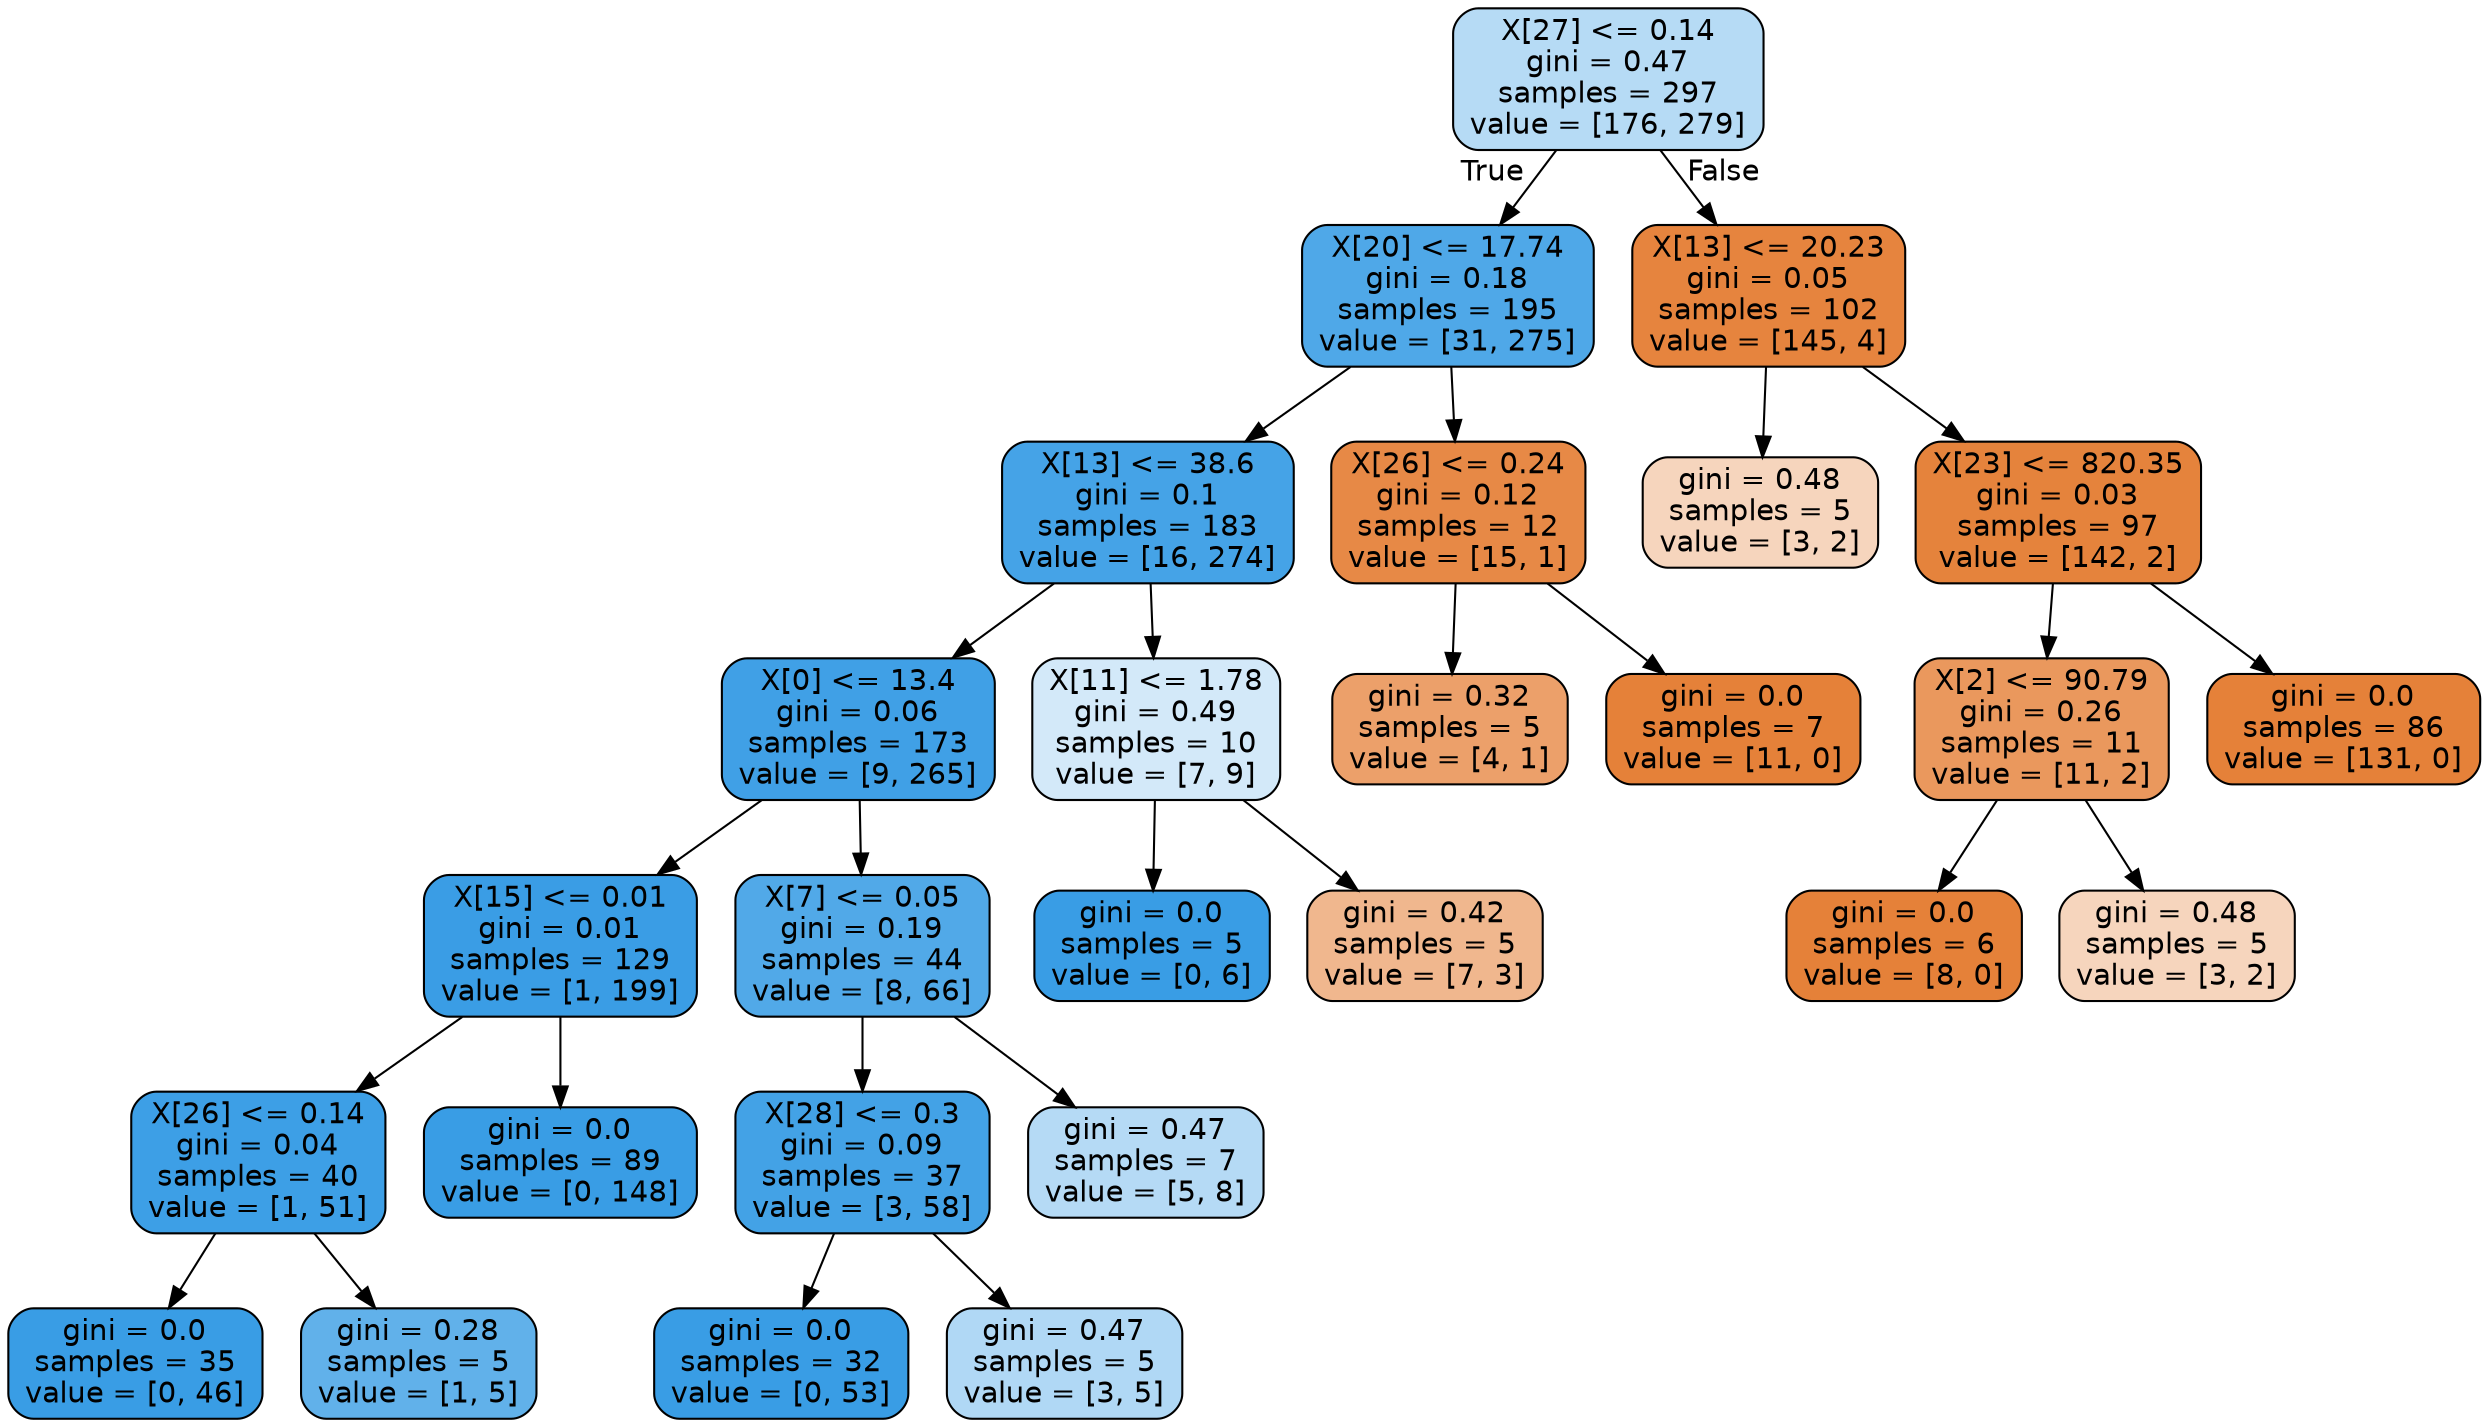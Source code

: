 digraph Tree {
node [shape=box, style="filled, rounded", color="black", fontname=helvetica] ;
edge [fontname=helvetica] ;
0 [label="X[27] <= 0.14\ngini = 0.47\nsamples = 297\nvalue = [176, 279]", fillcolor="#b6dbf5"] ;
1 [label="X[20] <= 17.74\ngini = 0.18\nsamples = 195\nvalue = [31, 275]", fillcolor="#4fa8e8"] ;
0 -> 1 [labeldistance=2.5, labelangle=45, headlabel="True"] ;
2 [label="X[13] <= 38.6\ngini = 0.1\nsamples = 183\nvalue = [16, 274]", fillcolor="#45a3e7"] ;
1 -> 2 ;
3 [label="X[0] <= 13.4\ngini = 0.06\nsamples = 173\nvalue = [9, 265]", fillcolor="#40a0e6"] ;
2 -> 3 ;
4 [label="X[15] <= 0.01\ngini = 0.01\nsamples = 129\nvalue = [1, 199]", fillcolor="#3a9de5"] ;
3 -> 4 ;
5 [label="X[26] <= 0.14\ngini = 0.04\nsamples = 40\nvalue = [1, 51]", fillcolor="#3d9fe6"] ;
4 -> 5 ;
6 [label="gini = 0.0\nsamples = 35\nvalue = [0, 46]", fillcolor="#399de5"] ;
5 -> 6 ;
7 [label="gini = 0.28\nsamples = 5\nvalue = [1, 5]", fillcolor="#61b1ea"] ;
5 -> 7 ;
8 [label="gini = 0.0\nsamples = 89\nvalue = [0, 148]", fillcolor="#399de5"] ;
4 -> 8 ;
9 [label="X[7] <= 0.05\ngini = 0.19\nsamples = 44\nvalue = [8, 66]", fillcolor="#51a9e8"] ;
3 -> 9 ;
10 [label="X[28] <= 0.3\ngini = 0.09\nsamples = 37\nvalue = [3, 58]", fillcolor="#43a2e6"] ;
9 -> 10 ;
11 [label="gini = 0.0\nsamples = 32\nvalue = [0, 53]", fillcolor="#399de5"] ;
10 -> 11 ;
12 [label="gini = 0.47\nsamples = 5\nvalue = [3, 5]", fillcolor="#b0d8f5"] ;
10 -> 12 ;
13 [label="gini = 0.47\nsamples = 7\nvalue = [5, 8]", fillcolor="#b5daf5"] ;
9 -> 13 ;
14 [label="X[11] <= 1.78\ngini = 0.49\nsamples = 10\nvalue = [7, 9]", fillcolor="#d3e9f9"] ;
2 -> 14 ;
15 [label="gini = 0.0\nsamples = 5\nvalue = [0, 6]", fillcolor="#399de5"] ;
14 -> 15 ;
16 [label="gini = 0.42\nsamples = 5\nvalue = [7, 3]", fillcolor="#f0b78e"] ;
14 -> 16 ;
17 [label="X[26] <= 0.24\ngini = 0.12\nsamples = 12\nvalue = [15, 1]", fillcolor="#e78946"] ;
1 -> 17 ;
18 [label="gini = 0.32\nsamples = 5\nvalue = [4, 1]", fillcolor="#eca06a"] ;
17 -> 18 ;
19 [label="gini = 0.0\nsamples = 7\nvalue = [11, 0]", fillcolor="#e58139"] ;
17 -> 19 ;
20 [label="X[13] <= 20.23\ngini = 0.05\nsamples = 102\nvalue = [145, 4]", fillcolor="#e6843e"] ;
0 -> 20 [labeldistance=2.5, labelangle=-45, headlabel="False"] ;
21 [label="gini = 0.48\nsamples = 5\nvalue = [3, 2]", fillcolor="#f6d5bd"] ;
20 -> 21 ;
22 [label="X[23] <= 820.35\ngini = 0.03\nsamples = 97\nvalue = [142, 2]", fillcolor="#e5833c"] ;
20 -> 22 ;
23 [label="X[2] <= 90.79\ngini = 0.26\nsamples = 11\nvalue = [11, 2]", fillcolor="#ea985d"] ;
22 -> 23 ;
24 [label="gini = 0.0\nsamples = 6\nvalue = [8, 0]", fillcolor="#e58139"] ;
23 -> 24 ;
25 [label="gini = 0.48\nsamples = 5\nvalue = [3, 2]", fillcolor="#f6d5bd"] ;
23 -> 25 ;
26 [label="gini = 0.0\nsamples = 86\nvalue = [131, 0]", fillcolor="#e58139"] ;
22 -> 26 ;
}